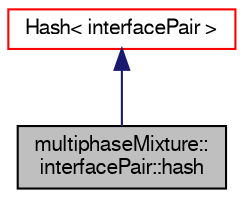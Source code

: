 digraph "multiphaseMixture::interfacePair::hash"
{
  bgcolor="transparent";
  edge [fontname="FreeSans",fontsize="10",labelfontname="FreeSans",labelfontsize="10"];
  node [fontname="FreeSans",fontsize="10",shape=record];
  Node3 [label="multiphaseMixture::\linterfacePair::hash",height=0.2,width=0.4,color="black", fillcolor="grey75", style="filled", fontcolor="black"];
  Node4 -> Node3 [dir="back",color="midnightblue",fontsize="10",style="solid",fontname="FreeSans"];
  Node4 [label="Hash\< interfacePair \>",height=0.2,width=0.4,color="red",URL="$a27702.html"];
}
